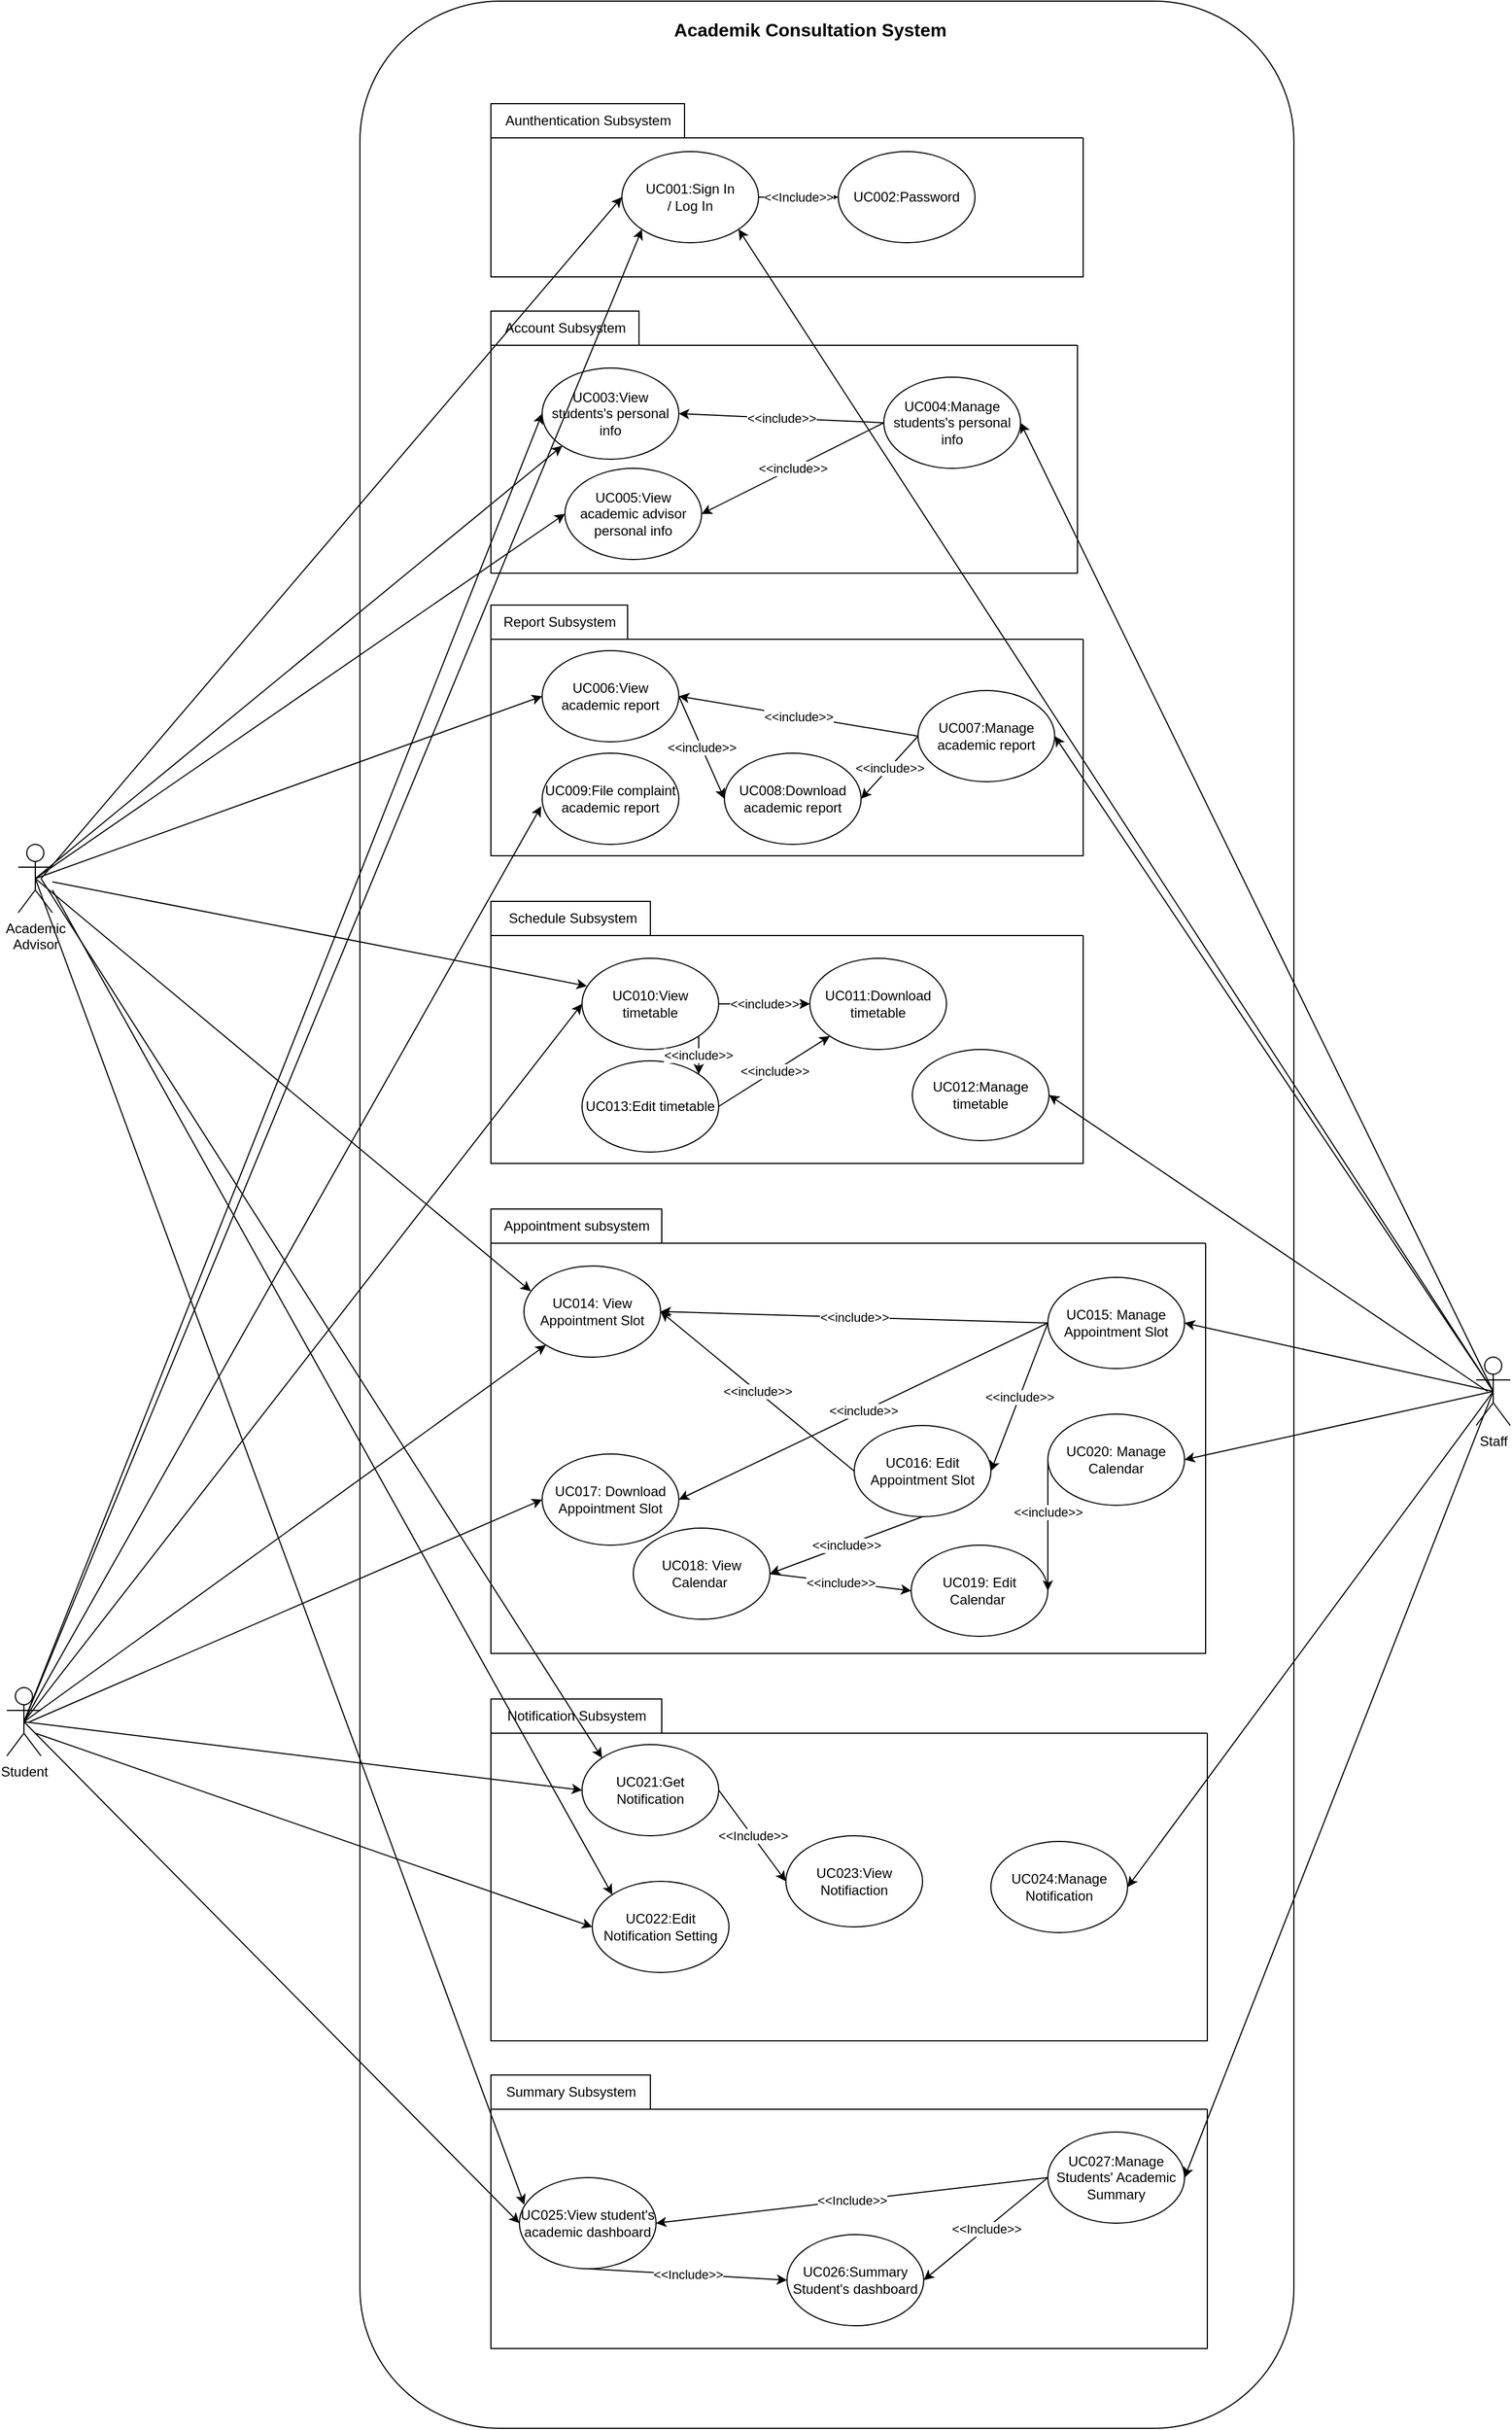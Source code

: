 <mxfile>
    <diagram id="Ir0NtG7bJPNsTs--VWmk" name="Page-1">
        <mxGraphModel dx="1783" dy="1630" grid="1" gridSize="10" guides="1" tooltips="1" connect="1" arrows="1" fold="1" page="1" pageScale="1" pageWidth="850" pageHeight="1100" math="0" shadow="0">
            <root>
                <mxCell id="0"/>
                <mxCell id="1" parent="0"/>
                <mxCell id="106" value="" style="rounded=1;whiteSpace=wrap;html=1;" vertex="1" parent="1">
                    <mxGeometry x="-310" y="-60" width="820" height="2130" as="geometry"/>
                </mxCell>
                <mxCell id="3" value="Academic &lt;br&gt;Advisor" style="shape=umlActor;verticalLabelPosition=bottom;verticalAlign=top;html=1;outlineConnect=0;" parent="1" vertex="1">
                    <mxGeometry x="-610" y="680" width="30" height="60" as="geometry"/>
                </mxCell>
                <mxCell id="4" value="Staff" style="shape=umlActor;verticalLabelPosition=bottom;verticalAlign=top;html=1;outlineConnect=0;" parent="1" vertex="1">
                    <mxGeometry x="670" y="1130" width="30" height="60" as="geometry"/>
                </mxCell>
                <mxCell id="5" value="" style="swimlane;startSize=0;" parent="1" vertex="1">
                    <mxGeometry x="-195" y="500" width="520" height="190" as="geometry"/>
                </mxCell>
                <mxCell id="6" value="UC006:View academic report" style="ellipse;whiteSpace=wrap;html=1;" parent="5" vertex="1">
                    <mxGeometry x="45" y="10" width="120" height="80" as="geometry"/>
                </mxCell>
                <mxCell id="7" value="UC008:Download academic report" style="ellipse;whiteSpace=wrap;html=1;" parent="5" vertex="1">
                    <mxGeometry x="205" y="100" width="120" height="80" as="geometry"/>
                </mxCell>
                <mxCell id="8" value="UC007:Manage academic report" style="ellipse;whiteSpace=wrap;html=1;" parent="5" vertex="1">
                    <mxGeometry x="375" y="45" width="120" height="80" as="geometry"/>
                </mxCell>
                <mxCell id="9" value="UC009:File complaint academic report" style="ellipse;whiteSpace=wrap;html=1;" parent="5" vertex="1">
                    <mxGeometry x="45" y="100" width="120" height="80" as="geometry"/>
                </mxCell>
                <mxCell id="10" value="" style="endArrow=classic;html=1;rounded=0;exitX=0;exitY=0.5;exitDx=0;exitDy=0;entryX=1;entryY=0.5;entryDx=0;entryDy=0;" parent="5" source="8" target="6" edge="1">
                    <mxGeometry relative="1" as="geometry">
                        <mxPoint x="185" y="140" as="sourcePoint"/>
                        <mxPoint x="285" y="140" as="targetPoint"/>
                    </mxGeometry>
                </mxCell>
                <mxCell id="11" value="&amp;lt;&amp;lt;include&amp;gt;&amp;gt;" style="edgeLabel;resizable=0;html=1;align=center;verticalAlign=middle;" parent="10" connectable="0" vertex="1">
                    <mxGeometry relative="1" as="geometry"/>
                </mxCell>
                <mxCell id="12" value="" style="endArrow=classic;html=1;rounded=0;exitX=0;exitY=0.5;exitDx=0;exitDy=0;entryX=1;entryY=0.5;entryDx=0;entryDy=0;" parent="5" source="8" target="7" edge="1">
                    <mxGeometry relative="1" as="geometry">
                        <mxPoint x="365" y="145" as="sourcePoint"/>
                        <mxPoint x="175" y="60" as="targetPoint"/>
                    </mxGeometry>
                </mxCell>
                <mxCell id="13" value="&amp;lt;&amp;lt;include&amp;gt;&amp;gt;" style="edgeLabel;resizable=0;html=1;align=center;verticalAlign=middle;" parent="12" connectable="0" vertex="1">
                    <mxGeometry relative="1" as="geometry"/>
                </mxCell>
                <mxCell id="14" value="" style="endArrow=classic;html=1;rounded=0;exitX=1;exitY=0.5;exitDx=0;exitDy=0;entryX=0;entryY=0.5;entryDx=0;entryDy=0;" parent="5" source="6" target="7" edge="1">
                    <mxGeometry relative="1" as="geometry">
                        <mxPoint x="385" y="95" as="sourcePoint"/>
                        <mxPoint x="330" y="140" as="targetPoint"/>
                    </mxGeometry>
                </mxCell>
                <mxCell id="15" value="&amp;lt;&amp;lt;include&amp;gt;&amp;gt;" style="edgeLabel;resizable=0;html=1;align=center;verticalAlign=middle;" parent="14" connectable="0" vertex="1">
                    <mxGeometry relative="1" as="geometry"/>
                </mxCell>
                <mxCell id="16" value="Aunthentication Subsystem" style="text;html=1;align=center;verticalAlign=middle;resizable=0;points=[];autosize=1;strokeColor=default;fillColor=none;" parent="1" vertex="1">
                    <mxGeometry x="-195" y="30" width="170" height="30" as="geometry"/>
                </mxCell>
                <mxCell id="17" value="" style="swimlane;startSize=0;" parent="1" vertex="1">
                    <mxGeometry x="-195" y="60" width="520" height="122" as="geometry"/>
                </mxCell>
                <mxCell id="18" value="UC001:Sign In &lt;br&gt;/ Log In" style="ellipse;whiteSpace=wrap;html=1;" parent="17" vertex="1">
                    <mxGeometry x="115" y="12" width="120" height="80" as="geometry"/>
                </mxCell>
                <mxCell id="19" value="UC002:Password" style="ellipse;whiteSpace=wrap;html=1;" parent="17" vertex="1">
                    <mxGeometry x="305" y="12" width="120" height="80" as="geometry"/>
                </mxCell>
                <mxCell id="20" value="" style="endArrow=classic;html=1;rounded=0;exitX=1;exitY=0.5;exitDx=0;exitDy=0;entryX=0;entryY=0.5;entryDx=0;entryDy=0;" parent="17" source="18" target="19" edge="1">
                    <mxGeometry relative="1" as="geometry">
                        <mxPoint x="245" y="110" as="sourcePoint"/>
                        <mxPoint x="345" y="110" as="targetPoint"/>
                    </mxGeometry>
                </mxCell>
                <mxCell id="21" value="&amp;lt;&amp;lt;Include&amp;gt;&amp;gt;" style="edgeLabel;resizable=0;html=1;align=center;verticalAlign=middle;" parent="20" connectable="0" vertex="1">
                    <mxGeometry relative="1" as="geometry"/>
                </mxCell>
                <mxCell id="22" value="Account Subsystem" style="text;html=1;align=center;verticalAlign=middle;resizable=0;points=[];autosize=1;strokeColor=default;fillColor=none;" parent="1" vertex="1">
                    <mxGeometry x="-195" y="212" width="130" height="30" as="geometry"/>
                </mxCell>
                <mxCell id="23" value="" style="swimlane;startSize=0;" parent="1" vertex="1">
                    <mxGeometry x="-195" y="1460" width="629" height="270" as="geometry"/>
                </mxCell>
                <mxCell id="24" value="" style="ellipse;whiteSpace=wrap;html=1;" parent="23" vertex="1">
                    <mxGeometry x="470" y="-542" height="80" as="geometry"/>
                </mxCell>
                <mxCell id="25" value="UC021:Get Notification" style="ellipse;whiteSpace=wrap;html=1;" parent="23" vertex="1">
                    <mxGeometry x="80" y="10" width="120" height="80" as="geometry"/>
                </mxCell>
                <mxCell id="26" value="UC022:Edit Notification Setting" style="ellipse;whiteSpace=wrap;html=1;" parent="23" vertex="1">
                    <mxGeometry x="89" y="130" width="120" height="80" as="geometry"/>
                </mxCell>
                <mxCell id="27" value="UC023:View Notifiaction" style="ellipse;whiteSpace=wrap;html=1;" parent="23" vertex="1">
                    <mxGeometry x="259" y="90" width="120" height="80" as="geometry"/>
                </mxCell>
                <mxCell id="28" value="UC024:Manage Notification" style="ellipse;whiteSpace=wrap;html=1;" parent="23" vertex="1">
                    <mxGeometry x="439" y="95" width="120" height="80" as="geometry"/>
                </mxCell>
                <mxCell id="29" value="" style="endArrow=classic;html=1;rounded=0;exitX=1;exitY=0.5;exitDx=0;exitDy=0;entryX=0;entryY=0.5;entryDx=0;entryDy=0;" parent="23" source="25" target="27" edge="1">
                    <mxGeometry relative="1" as="geometry">
                        <mxPoint x="377.04" y="270.0" as="sourcePoint"/>
                        <mxPoint x="140" y="110" as="targetPoint"/>
                    </mxGeometry>
                </mxCell>
                <mxCell id="30" value="&amp;lt;&amp;lt;Include&amp;gt;&amp;gt;" style="edgeLabel;resizable=0;html=1;align=center;verticalAlign=middle;" parent="29" connectable="0" vertex="1">
                    <mxGeometry relative="1" as="geometry"/>
                </mxCell>
                <mxCell id="31" value="Summary Subsystem" style="text;html=1;align=center;verticalAlign=middle;resizable=0;points=[];autosize=1;strokeColor=default;fillColor=none;" parent="1" vertex="1">
                    <mxGeometry x="-195" y="1760" width="140" height="30" as="geometry"/>
                </mxCell>
                <mxCell id="32" value="" style="swimlane;startSize=0;" parent="1" vertex="1">
                    <mxGeometry x="-195" y="242" width="515" height="200" as="geometry"/>
                </mxCell>
                <mxCell id="33" value="UC003:View students's personal info" style="ellipse;whiteSpace=wrap;html=1;" parent="32" vertex="1">
                    <mxGeometry x="45" y="20" width="120" height="80" as="geometry"/>
                </mxCell>
                <mxCell id="34" value="UC005:View academic advisor personal info" style="ellipse;whiteSpace=wrap;html=1;" parent="32" vertex="1">
                    <mxGeometry x="65" y="108" width="120" height="80" as="geometry"/>
                </mxCell>
                <mxCell id="35" value="UC004:Manage students's personal info" style="ellipse;whiteSpace=wrap;html=1;" parent="32" vertex="1">
                    <mxGeometry x="345" y="28" width="120" height="80" as="geometry"/>
                </mxCell>
                <mxCell id="36" value="" style="endArrow=classic;html=1;rounded=0;entryX=1;entryY=0.5;entryDx=0;entryDy=0;exitX=0;exitY=0.5;exitDx=0;exitDy=0;" parent="32" source="35" target="33" edge="1">
                    <mxGeometry relative="1" as="geometry">
                        <mxPoint x="365" y="403" as="sourcePoint"/>
                        <mxPoint x="175" y="318" as="targetPoint"/>
                    </mxGeometry>
                </mxCell>
                <mxCell id="37" value="&amp;lt;&amp;lt;include&amp;gt;&amp;gt;" style="edgeLabel;resizable=0;html=1;align=center;verticalAlign=middle;" parent="36" connectable="0" vertex="1">
                    <mxGeometry relative="1" as="geometry"/>
                </mxCell>
                <mxCell id="38" value="" style="endArrow=classic;html=1;rounded=0;entryX=1;entryY=0.5;entryDx=0;entryDy=0;exitX=0;exitY=0.5;exitDx=0;exitDy=0;" parent="32" source="35" target="34" edge="1">
                    <mxGeometry relative="1" as="geometry">
                        <mxPoint x="355" y="78" as="sourcePoint"/>
                        <mxPoint x="175" y="70" as="targetPoint"/>
                    </mxGeometry>
                </mxCell>
                <mxCell id="39" value="&amp;lt;&amp;lt;include&amp;gt;&amp;gt;" style="edgeLabel;resizable=0;html=1;align=center;verticalAlign=middle;" parent="38" connectable="0" vertex="1">
                    <mxGeometry relative="1" as="geometry"/>
                </mxCell>
                <mxCell id="40" value="Report Subsystem" style="text;html=1;align=center;verticalAlign=middle;resizable=0;points=[];autosize=1;strokeColor=default;fillColor=none;" parent="1" vertex="1">
                    <mxGeometry x="-195" y="470" width="120" height="30" as="geometry"/>
                </mxCell>
                <mxCell id="41" value="" style="swimlane;startSize=0;" parent="1" vertex="1">
                    <mxGeometry x="-195" y="1790" width="629" height="210" as="geometry"/>
                </mxCell>
                <mxCell id="42" value="UC025:View student's academic dashboard" style="ellipse;whiteSpace=wrap;html=1;" parent="41" vertex="1">
                    <mxGeometry x="25" y="60" width="120" height="80" as="geometry"/>
                </mxCell>
                <mxCell id="43" value="UC026:Summary Student's dashboard" style="ellipse;whiteSpace=wrap;html=1;" parent="41" vertex="1">
                    <mxGeometry x="260" y="110" width="120" height="80" as="geometry"/>
                </mxCell>
                <mxCell id="44" value="UC027:Manage Students' Academic Summary" style="ellipse;whiteSpace=wrap;html=1;" parent="41" vertex="1">
                    <mxGeometry x="489" y="20" width="120" height="80" as="geometry"/>
                </mxCell>
                <mxCell id="45" value="" style="endArrow=classic;html=1;rounded=0;exitX=0;exitY=0.5;exitDx=0;exitDy=0;entryX=1;entryY=0.5;entryDx=0;entryDy=0;" parent="41" source="44" target="42" edge="1">
                    <mxGeometry relative="1" as="geometry">
                        <mxPoint x="438.04" y="113.24" as="sourcePoint"/>
                        <mxPoint x="190" y="50" as="targetPoint"/>
                    </mxGeometry>
                </mxCell>
                <mxCell id="46" value="&amp;lt;&amp;lt;Include&amp;gt;&amp;gt;" style="edgeLabel;resizable=0;html=1;align=center;verticalAlign=middle;" parent="45" connectable="0" vertex="1">
                    <mxGeometry relative="1" as="geometry"/>
                </mxCell>
                <mxCell id="47" value="" style="endArrow=classic;html=1;rounded=0;exitX=0;exitY=0.5;exitDx=0;exitDy=0;entryX=1;entryY=0.5;entryDx=0;entryDy=0;" parent="41" source="44" target="43" edge="1">
                    <mxGeometry relative="1" as="geometry">
                        <mxPoint x="329" y="-20" as="sourcePoint"/>
                        <mxPoint x="429" y="-20" as="targetPoint"/>
                    </mxGeometry>
                </mxCell>
                <mxCell id="48" value="&amp;lt;&amp;lt;Include&amp;gt;&amp;gt;" style="edgeLabel;resizable=0;html=1;align=center;verticalAlign=middle;" parent="47" connectable="0" vertex="1">
                    <mxGeometry relative="1" as="geometry"/>
                </mxCell>
                <mxCell id="49" value="" style="endArrow=classic;html=1;rounded=0;entryX=0;entryY=0.5;entryDx=0;entryDy=0;exitX=0.5;exitY=1;exitDx=0;exitDy=0;" parent="41" source="42" target="43" edge="1">
                    <mxGeometry relative="1" as="geometry">
                        <mxPoint x="130" y="70" as="sourcePoint"/>
                        <mxPoint x="230" y="150" as="targetPoint"/>
                    </mxGeometry>
                </mxCell>
                <mxCell id="50" value="&amp;lt;&amp;lt;Include&amp;gt;&amp;gt;" style="edgeLabel;resizable=0;html=1;align=center;verticalAlign=middle;" parent="49" connectable="0" vertex="1">
                    <mxGeometry relative="1" as="geometry"/>
                </mxCell>
                <mxCell id="51" value="" style="swimlane;startSize=0;" parent="1" vertex="1">
                    <mxGeometry x="-195" y="1030" width="627.5" height="360" as="geometry"/>
                </mxCell>
                <mxCell id="52" value="UC014: View Appointment Slot" style="ellipse;whiteSpace=wrap;html=1;" parent="51" vertex="1">
                    <mxGeometry x="29" y="20" width="120" height="80" as="geometry"/>
                </mxCell>
                <mxCell id="53" value="UC015: Manage Appointment Slot" style="ellipse;whiteSpace=wrap;html=1;" parent="51" vertex="1">
                    <mxGeometry x="489" y="30" width="120" height="80" as="geometry"/>
                </mxCell>
                <mxCell id="54" value="UC017: Download Appointment Slot" style="ellipse;whiteSpace=wrap;html=1;" parent="51" vertex="1">
                    <mxGeometry x="45" y="185" width="120" height="80" as="geometry"/>
                </mxCell>
                <mxCell id="55" value="UC018: View Calendar&amp;nbsp;" style="ellipse;whiteSpace=wrap;html=1;" parent="51" vertex="1">
                    <mxGeometry x="125" y="250" width="120" height="80" as="geometry"/>
                </mxCell>
                <mxCell id="56" value="UC020: Manage Calendar" style="ellipse;whiteSpace=wrap;html=1;" parent="51" vertex="1">
                    <mxGeometry x="489" y="150" width="120" height="80" as="geometry"/>
                </mxCell>
                <mxCell id="57" value="UC016: Edit Appointment Slot" style="ellipse;whiteSpace=wrap;html=1;" parent="51" vertex="1">
                    <mxGeometry x="319" y="160" width="120" height="80" as="geometry"/>
                </mxCell>
                <mxCell id="58" value="UC019: Edit Calendar&amp;nbsp;" style="ellipse;whiteSpace=wrap;html=1;" parent="51" vertex="1">
                    <mxGeometry x="369" y="265" width="120" height="80" as="geometry"/>
                </mxCell>
                <mxCell id="59" value="&amp;lt;&amp;lt;include&amp;gt;&amp;gt;" style="endArrow=classic;html=1;rounded=0;exitX=0;exitY=0.5;exitDx=0;exitDy=0;entryX=1;entryY=0.5;entryDx=0;entryDy=0;" parent="51" source="53" target="57" edge="1">
                    <mxGeometry relative="1" as="geometry">
                        <mxPoint x="489" y="110" as="sourcePoint"/>
                        <mxPoint x="169" y="90" as="targetPoint"/>
                    </mxGeometry>
                </mxCell>
                <mxCell id="60" value="&amp;lt;&amp;lt;include&amp;gt;&amp;gt;" style="endArrow=classic;html=1;rounded=0;exitX=0;exitY=0.5;exitDx=0;exitDy=0;entryX=1;entryY=0.5;entryDx=0;entryDy=0;" parent="51" source="57" target="52" edge="1">
                    <mxGeometry relative="1" as="geometry">
                        <mxPoint x="469" y="190" as="sourcePoint"/>
                        <mxPoint x="149" y="170" as="targetPoint"/>
                    </mxGeometry>
                </mxCell>
                <mxCell id="61" value="&amp;lt;&amp;lt;include&amp;gt;&amp;gt;" style="endArrow=classic;html=1;rounded=0;exitX=0.5;exitY=1;exitDx=0;exitDy=0;entryX=1;entryY=0.5;entryDx=0;entryDy=0;" parent="51" source="57" target="55" edge="1">
                    <mxGeometry relative="1" as="geometry">
                        <mxPoint x="530" y="280" as="sourcePoint"/>
                        <mxPoint x="210" y="260" as="targetPoint"/>
                    </mxGeometry>
                </mxCell>
                <mxCell id="62" value="&amp;lt;&amp;lt;include&amp;gt;&amp;gt;" style="endArrow=classic;html=1;rounded=0;exitX=1;exitY=0.5;exitDx=0;exitDy=0;entryX=0;entryY=0.5;entryDx=0;entryDy=0;" parent="51" source="55" target="58" edge="1">
                    <mxGeometry relative="1" as="geometry">
                        <mxPoint x="309" y="260" as="sourcePoint"/>
                        <mxPoint x="249" y="310" as="targetPoint"/>
                    </mxGeometry>
                </mxCell>
                <mxCell id="63" value="" style="endArrow=classic;html=1;rounded=0;exitX=0;exitY=0.5;exitDx=0;exitDy=0;entryX=1;entryY=0.5;entryDx=0;entryDy=0;" parent="51" source="56" target="58" edge="1">
                    <mxGeometry width="50" height="50" relative="1" as="geometry">
                        <mxPoint x="259" y="340" as="sourcePoint"/>
                        <mxPoint x="309" y="290" as="targetPoint"/>
                    </mxGeometry>
                </mxCell>
                <mxCell id="64" value="&amp;lt;&amp;lt;include&amp;gt;&amp;gt;" style="edgeLabel;html=1;align=center;verticalAlign=middle;resizable=0;points=[];" parent="63" connectable="0" vertex="1">
                    <mxGeometry x="-0.208" relative="1" as="geometry">
                        <mxPoint as="offset"/>
                    </mxGeometry>
                </mxCell>
                <mxCell id="65" value="&amp;lt;&amp;lt;include&amp;gt;&amp;gt;" style="endArrow=classic;html=1;rounded=0;exitX=0;exitY=0.5;exitDx=0;exitDy=0;entryX=1;entryY=0.5;entryDx=0;entryDy=0;" parent="51" source="53" target="52" edge="1">
                    <mxGeometry relative="1" as="geometry">
                        <mxPoint x="370" y="-60" as="sourcePoint"/>
                        <mxPoint x="470" y="-60" as="targetPoint"/>
                    </mxGeometry>
                </mxCell>
                <mxCell id="66" value="&amp;lt;&amp;lt;include&amp;gt;&amp;gt;" style="endArrow=classic;html=1;rounded=0;entryX=1;entryY=0.5;entryDx=0;entryDy=0;exitX=0;exitY=0.5;exitDx=0;exitDy=0;" parent="51" source="53" target="54" edge="1">
                    <mxGeometry relative="1" as="geometry">
                        <mxPoint x="465" y="150" as="sourcePoint"/>
                        <mxPoint x="154" y="140" as="targetPoint"/>
                    </mxGeometry>
                </mxCell>
                <mxCell id="67" value="Student&lt;br&gt;" style="shape=umlActor;verticalLabelPosition=bottom;verticalAlign=top;html=1;outlineConnect=0;" parent="1" vertex="1">
                    <mxGeometry x="-620" y="1420" width="30" height="60" as="geometry"/>
                </mxCell>
                <mxCell id="68" value="" style="swimlane;startSize=0;" parent="1" vertex="1">
                    <mxGeometry x="-195" y="760" width="520" height="200" as="geometry"/>
                </mxCell>
                <mxCell id="69" value="" style="ellipse;whiteSpace=wrap;html=1;" parent="68" vertex="1">
                    <mxGeometry x="430" y="-610" height="80" as="geometry"/>
                </mxCell>
                <mxCell id="70" value="UC011:Download timetable" style="ellipse;whiteSpace=wrap;html=1;" parent="68" vertex="1">
                    <mxGeometry x="280" y="20" width="120" height="80" as="geometry"/>
                </mxCell>
                <mxCell id="71" value="UC012:Manage timetable" style="ellipse;whiteSpace=wrap;html=1;" parent="68" vertex="1">
                    <mxGeometry x="370" y="100" width="120" height="80" as="geometry"/>
                </mxCell>
                <mxCell id="72" value="UC013:Edit timetable" style="ellipse;whiteSpace=wrap;html=1;" parent="68" vertex="1">
                    <mxGeometry x="80" y="110" width="120" height="80" as="geometry"/>
                </mxCell>
                <mxCell id="73" value="UC010:View timetable" style="ellipse;whiteSpace=wrap;html=1;" parent="68" vertex="1">
                    <mxGeometry x="80" y="20" width="120" height="80" as="geometry"/>
                </mxCell>
                <mxCell id="74" value="&amp;lt;&amp;lt;include&amp;gt;&amp;gt;" style="endArrow=classic;html=1;rounded=0;exitX=1;exitY=0.5;exitDx=0;exitDy=0;entryX=0;entryY=0.5;entryDx=0;entryDy=0;" parent="68" source="73" target="70" edge="1">
                    <mxGeometry relative="1" as="geometry">
                        <mxPoint x="505" y="229" as="sourcePoint"/>
                        <mxPoint x="185" y="209" as="targetPoint"/>
                    </mxGeometry>
                </mxCell>
                <mxCell id="75" value="&amp;lt;&amp;lt;include&amp;gt;&amp;gt;" style="endArrow=classic;html=1;rounded=0;entryX=1;entryY=0;entryDx=0;entryDy=0;exitX=1;exitY=1;exitDx=0;exitDy=0;" parent="68" source="73" target="72" edge="1">
                    <mxGeometry relative="1" as="geometry">
                        <mxPoint x="205" y="60" as="sourcePoint"/>
                        <mxPoint x="290" y="70" as="targetPoint"/>
                    </mxGeometry>
                </mxCell>
                <mxCell id="76" value="&amp;lt;&amp;lt;include&amp;gt;&amp;gt;" style="endArrow=classic;html=1;rounded=0;exitX=1;exitY=0.5;exitDx=0;exitDy=0;entryX=0;entryY=1;entryDx=0;entryDy=0;" parent="68" source="72" target="70" edge="1">
                    <mxGeometry relative="1" as="geometry">
                        <mxPoint x="210" y="70" as="sourcePoint"/>
                        <mxPoint x="290" y="70" as="targetPoint"/>
                    </mxGeometry>
                </mxCell>
                <mxCell id="77" value="&amp;nbsp;Schedule Subsystem" style="text;html=1;align=center;verticalAlign=middle;resizable=0;points=[];autosize=1;strokeColor=default;fillColor=none;" parent="1" vertex="1">
                    <mxGeometry x="-195" y="730" width="140" height="30" as="geometry"/>
                </mxCell>
                <mxCell id="78" value="Notification Subsystem" style="text;html=1;align=center;verticalAlign=middle;resizable=0;points=[];autosize=1;strokeColor=default;fillColor=none;" parent="1" vertex="1">
                    <mxGeometry x="-195" y="1430" width="150" height="30" as="geometry"/>
                </mxCell>
                <mxCell id="79" value="Appointment subsystem" style="text;html=1;align=center;verticalAlign=middle;resizable=0;points=[];autosize=1;strokeColor=default;fillColor=none;" parent="1" vertex="1">
                    <mxGeometry x="-195" y="1000" width="150" height="30" as="geometry"/>
                </mxCell>
                <mxCell id="80" value="" style="endArrow=classic;html=1;rounded=0;entryX=0;entryY=0.5;entryDx=0;entryDy=0;exitX=0.5;exitY=0.5;exitDx=0;exitDy=0;exitPerimeter=0;" parent="1" source="3" target="34" edge="1">
                    <mxGeometry width="50" height="50" relative="1" as="geometry">
                        <mxPoint x="-500" y="970" as="sourcePoint"/>
                        <mxPoint x="240" y="550" as="targetPoint"/>
                    </mxGeometry>
                </mxCell>
                <mxCell id="81" value="" style="endArrow=classic;html=1;rounded=0;exitX=0.5;exitY=0.5;exitDx=0;exitDy=0;exitPerimeter=0;entryX=0;entryY=0.5;entryDx=0;entryDy=0;" parent="1" source="67" target="33" edge="1">
                    <mxGeometry width="50" height="50" relative="1" as="geometry">
                        <mxPoint x="330" y="920" as="sourcePoint"/>
                        <mxPoint x="380" y="870" as="targetPoint"/>
                    </mxGeometry>
                </mxCell>
                <mxCell id="82" value="" style="endArrow=classic;html=1;rounded=0;entryX=0;entryY=0.5;entryDx=0;entryDy=0;exitX=0.5;exitY=0.5;exitDx=0;exitDy=0;exitPerimeter=0;" parent="1" source="67" target="73" edge="1">
                    <mxGeometry width="50" height="50" relative="1" as="geometry">
                        <mxPoint x="-510" y="1170" as="sourcePoint"/>
                        <mxPoint x="80" y="900" as="targetPoint"/>
                    </mxGeometry>
                </mxCell>
                <mxCell id="83" value="" style="endArrow=classic;html=1;rounded=0;exitX=0.5;exitY=0.5;exitDx=0;exitDy=0;exitPerimeter=0;" parent="1" source="67" target="52" edge="1">
                    <mxGeometry width="50" height="50" relative="1" as="geometry">
                        <mxPoint x="-515" y="1190" as="sourcePoint"/>
                        <mxPoint x="-240" y="1140" as="targetPoint"/>
                    </mxGeometry>
                </mxCell>
                <mxCell id="84" value="" style="endArrow=classic;html=1;rounded=0;entryX=0;entryY=1;entryDx=0;entryDy=0;exitX=0.5;exitY=0.5;exitDx=0;exitDy=0;exitPerimeter=0;" parent="1" source="3" target="33" edge="1">
                    <mxGeometry width="50" height="50" relative="1" as="geometry">
                        <mxPoint x="-500" y="960" as="sourcePoint"/>
                        <mxPoint x="-90" y="810" as="targetPoint"/>
                    </mxGeometry>
                </mxCell>
                <mxCell id="85" value="" style="endArrow=classic;html=1;rounded=0;exitX=0.5;exitY=0.5;exitDx=0;exitDy=0;exitPerimeter=0;entryX=0;entryY=0.5;entryDx=0;entryDy=0;" parent="1" source="3" target="6" edge="1">
                    <mxGeometry width="50" height="50" relative="1" as="geometry">
                        <mxPoint x="-490" y="970" as="sourcePoint"/>
                        <mxPoint x="-130" y="573" as="targetPoint"/>
                    </mxGeometry>
                </mxCell>
                <mxCell id="86" value="" style="endArrow=classic;html=1;rounded=0;exitX=0.5;exitY=0.5;exitDx=0;exitDy=0;exitPerimeter=0;entryX=0.051;entryY=0.277;entryDx=0;entryDy=0;entryPerimeter=0;" parent="1" source="3" target="52" edge="1">
                    <mxGeometry width="50" height="50" relative="1" as="geometry">
                        <mxPoint x="-180" y="1280" as="sourcePoint"/>
                        <mxPoint x="-130" y="1230" as="targetPoint"/>
                    </mxGeometry>
                </mxCell>
                <mxCell id="87" value="" style="endArrow=classic;html=1;rounded=0;exitX=0.5;exitY=0.5;exitDx=0;exitDy=0;exitPerimeter=0;entryX=1;entryY=0.5;entryDx=0;entryDy=0;" parent="1" source="4" target="35" edge="1">
                    <mxGeometry width="50" height="50" relative="1" as="geometry">
                        <mxPoint x="280" y="690" as="sourcePoint"/>
                        <mxPoint x="330" y="640" as="targetPoint"/>
                    </mxGeometry>
                </mxCell>
                <mxCell id="88" value="" style="endArrow=classic;html=1;rounded=0;entryX=0.036;entryY=0.304;entryDx=0;entryDy=0;entryPerimeter=0;" parent="1" source="3" target="73" edge="1">
                    <mxGeometry width="50" height="50" relative="1" as="geometry">
                        <mxPoint x="-480" y="980" as="sourcePoint"/>
                        <mxPoint x="-40" y="1010" as="targetPoint"/>
                    </mxGeometry>
                </mxCell>
                <mxCell id="89" value="" style="endArrow=classic;html=1;rounded=0;entryX=-0.007;entryY=0.582;entryDx=0;entryDy=0;entryPerimeter=0;exitX=0.5;exitY=0.5;exitDx=0;exitDy=0;exitPerimeter=0;" parent="1" source="67" target="9" edge="1">
                    <mxGeometry width="50" height="50" relative="1" as="geometry">
                        <mxPoint x="-500" y="1000" as="sourcePoint"/>
                        <mxPoint x="-170" y="890" as="targetPoint"/>
                    </mxGeometry>
                </mxCell>
                <mxCell id="90" value="" style="endArrow=classic;html=1;rounded=0;exitX=0.5;exitY=0.5;exitDx=0;exitDy=0;exitPerimeter=0;entryX=1;entryY=0.5;entryDx=0;entryDy=0;" parent="1" source="4" target="8" edge="1">
                    <mxGeometry width="50" height="50" relative="1" as="geometry">
                        <mxPoint x="655" y="710" as="sourcePoint"/>
                        <mxPoint x="280" y="320" as="targetPoint"/>
                    </mxGeometry>
                </mxCell>
                <mxCell id="91" value="" style="endArrow=classic;html=1;rounded=0;exitX=0.5;exitY=0.5;exitDx=0;exitDy=0;exitPerimeter=0;entryX=0;entryY=0.5;entryDx=0;entryDy=0;" parent="1" source="67" target="42" edge="1">
                    <mxGeometry width="50" height="50" relative="1" as="geometry">
                        <mxPoint x="-140" y="1490" as="sourcePoint"/>
                        <mxPoint x="-240" y="2000" as="targetPoint"/>
                    </mxGeometry>
                </mxCell>
                <mxCell id="92" value="" style="endArrow=classic;html=1;rounded=0;exitX=0.5;exitY=0.5;exitDx=0;exitDy=0;exitPerimeter=0;entryX=0.036;entryY=0.297;entryDx=0;entryDy=0;entryPerimeter=0;" parent="1" source="3" target="42" edge="1">
                    <mxGeometry width="50" height="50" relative="1" as="geometry">
                        <mxPoint x="-590" y="710" as="sourcePoint"/>
                        <mxPoint x="-120" y="1985.714" as="targetPoint"/>
                    </mxGeometry>
                </mxCell>
                <mxCell id="93" value="" style="endArrow=classic;html=1;rounded=0;entryX=0;entryY=0.5;entryDx=0;entryDy=0;" parent="1" target="18" edge="1">
                    <mxGeometry width="50" height="50" relative="1" as="geometry">
                        <mxPoint x="-590" y="710" as="sourcePoint"/>
                        <mxPoint x="-70" y="120" as="targetPoint"/>
                    </mxGeometry>
                </mxCell>
                <mxCell id="94" value="" style="endArrow=classic;html=1;rounded=0;exitX=0.5;exitY=0.5;exitDx=0;exitDy=0;exitPerimeter=0;entryX=0;entryY=1;entryDx=0;entryDy=0;" parent="1" source="67" target="18" edge="1">
                    <mxGeometry width="50" height="50" relative="1" as="geometry">
                        <mxPoint x="70" y="1310" as="sourcePoint"/>
                        <mxPoint x="120" y="1260" as="targetPoint"/>
                    </mxGeometry>
                </mxCell>
                <mxCell id="95" value="" style="endArrow=classic;html=1;rounded=0;entryX=1;entryY=0.5;entryDx=0;entryDy=0;exitX=0.5;exitY=0.5;exitDx=0;exitDy=0;exitPerimeter=0;" parent="1" source="4" target="28" edge="1">
                    <mxGeometry width="50" height="50" relative="1" as="geometry">
                        <mxPoint x="680" y="1160" as="sourcePoint"/>
                        <mxPoint x="380" y="2087" as="targetPoint"/>
                    </mxGeometry>
                </mxCell>
                <mxCell id="96" value="" style="endArrow=classic;html=1;rounded=0;entryX=1;entryY=1;entryDx=0;entryDy=0;exitX=0.5;exitY=0.5;exitDx=0;exitDy=0;exitPerimeter=0;" parent="1" source="4" target="18" edge="1">
                    <mxGeometry width="50" height="50" relative="1" as="geometry">
                        <mxPoint x="690" y="1165.333" as="sourcePoint"/>
                        <mxPoint x="120" y="490" as="targetPoint"/>
                    </mxGeometry>
                </mxCell>
                <mxCell id="97" value="" style="endArrow=classic;html=1;rounded=0;exitX=0.5;exitY=0.5;exitDx=0;exitDy=0;exitPerimeter=0;entryX=0;entryY=0.5;entryDx=0;entryDy=0;" parent="1" source="67" target="25" edge="1">
                    <mxGeometry width="50" height="50" relative="1" as="geometry">
                        <mxPoint x="-70" y="1630" as="sourcePoint"/>
                        <mxPoint x="-20" y="1580" as="targetPoint"/>
                    </mxGeometry>
                </mxCell>
                <mxCell id="98" value="" style="endArrow=classic;html=1;rounded=0;entryX=0;entryY=0;entryDx=0;entryDy=0;" parent="1" target="25" edge="1">
                    <mxGeometry width="50" height="50" relative="1" as="geometry">
                        <mxPoint x="-590" y="710" as="sourcePoint"/>
                        <mxPoint x="-20" y="1580" as="targetPoint"/>
                    </mxGeometry>
                </mxCell>
                <mxCell id="99" value="" style="endArrow=classic;html=1;rounded=0;entryX=1;entryY=0.5;entryDx=0;entryDy=0;" parent="1" target="53" edge="1">
                    <mxGeometry width="50" height="50" relative="1" as="geometry">
                        <mxPoint x="685" y="1160" as="sourcePoint"/>
                        <mxPoint x="130" y="1310" as="targetPoint"/>
                    </mxGeometry>
                </mxCell>
                <mxCell id="100" value="" style="endArrow=classic;html=1;rounded=0;entryX=0;entryY=0.5;entryDx=0;entryDy=0;" parent="1" target="54" edge="1">
                    <mxGeometry width="50" height="50" relative="1" as="geometry">
                        <mxPoint x="-600" y="1450" as="sourcePoint"/>
                        <mxPoint x="150" y="1400" as="targetPoint"/>
                    </mxGeometry>
                </mxCell>
                <mxCell id="101" value="" style="endArrow=classic;html=1;rounded=0;exitX=0.5;exitY=0.5;exitDx=0;exitDy=0;entryX=1;entryY=0.5;entryDx=0;entryDy=0;exitPerimeter=0;" parent="1" source="4" target="56" edge="1">
                    <mxGeometry width="50" height="50" relative="1" as="geometry">
                        <mxPoint x="190" y="1440" as="sourcePoint"/>
                        <mxPoint x="240" y="1390" as="targetPoint"/>
                    </mxGeometry>
                </mxCell>
                <mxCell id="102" value="" style="endArrow=classic;html=1;rounded=0;entryX=1;entryY=0.5;entryDx=0;entryDy=0;exitX=0.5;exitY=0.5;exitDx=0;exitDy=0;exitPerimeter=0;" parent="1" source="4" target="44" edge="1">
                    <mxGeometry width="50" height="50" relative="1" as="geometry">
                        <mxPoint x="160" y="1650" as="sourcePoint"/>
                        <mxPoint x="210" y="1600" as="targetPoint"/>
                    </mxGeometry>
                </mxCell>
                <mxCell id="103" value="" style="endArrow=classic;html=1;rounded=0;entryX=1;entryY=0.5;entryDx=0;entryDy=0;" parent="1" target="71" edge="1">
                    <mxGeometry width="50" height="50" relative="1" as="geometry">
                        <mxPoint x="680" y="1160" as="sourcePoint"/>
                        <mxPoint x="120" y="960" as="targetPoint"/>
                    </mxGeometry>
                </mxCell>
                <mxCell id="104" value="" style="endArrow=classic;html=1;rounded=0;exitX=0.5;exitY=0.5;exitDx=0;exitDy=0;exitPerimeter=0;entryX=0;entryY=0.5;entryDx=0;entryDy=0;" parent="1" target="26" edge="1">
                    <mxGeometry width="50" height="50" relative="1" as="geometry">
                        <mxPoint x="-595" y="1460" as="sourcePoint"/>
                        <mxPoint x="-109" y="1650" as="targetPoint"/>
                    </mxGeometry>
                </mxCell>
                <mxCell id="105" value="" style="endArrow=classic;html=1;rounded=0;entryX=0;entryY=0;entryDx=0;entryDy=0;" parent="1" target="26" edge="1">
                    <mxGeometry width="50" height="50" relative="1" as="geometry">
                        <mxPoint x="-580" y="720" as="sourcePoint"/>
                        <mxPoint x="-91" y="1622" as="targetPoint"/>
                    </mxGeometry>
                </mxCell>
                <mxCell id="107" value="&lt;font style=&quot;font-size: 16px;&quot;&gt;&lt;b&gt;Academik Consultation System&lt;/b&gt;&lt;/font&gt;" style="text;html=1;align=center;verticalAlign=middle;resizable=0;points=[];autosize=1;strokeColor=none;fillColor=none;" vertex="1" parent="1">
                    <mxGeometry x="-45" y="-50" width="260" height="30" as="geometry"/>
                </mxCell>
            </root>
        </mxGraphModel>
    </diagram>
</mxfile>
